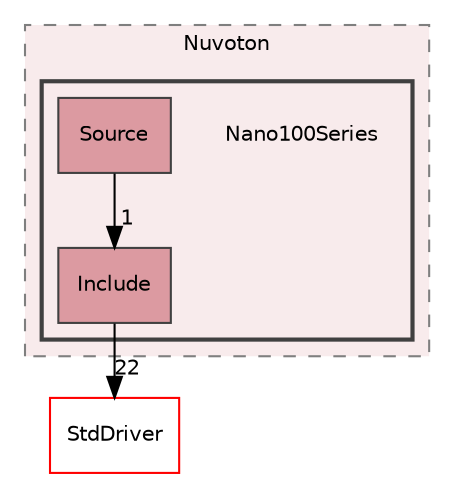 digraph "Device/Nuvoton/Nano100Series"
{
 // LATEX_PDF_SIZE
  edge [fontname="Helvetica",fontsize="10",labelfontname="Helvetica",labelfontsize="10"];
  node [fontname="Helvetica",fontsize="10",shape=record];
  compound=true
  subgraph clusterdir_dfa946205a9a0ffc7bda9b97689fa4ff {
    graph [ bgcolor="#f8ebec", pencolor="grey50", style="filled,dashed,", label="Nuvoton", fontname="Helvetica", fontsize="10", URL="dir_dfa946205a9a0ffc7bda9b97689fa4ff.html"]
  subgraph clusterdir_8901e4f9bfff2fe6a48972791184df48 {
    graph [ bgcolor="#f8ebec", pencolor="grey25", style="filled,bold,", label="", fontname="Helvetica", fontsize="10", URL="dir_8901e4f9bfff2fe6a48972791184df48.html"]
    dir_8901e4f9bfff2fe6a48972791184df48 [shape=plaintext, label="Nano100Series"];
  dir_36a53d4cfa3747a5de1ddcdc9890a6f3 [shape=box, label="Include", style="filled,", fillcolor="#dc9aa1", color="grey25", URL="dir_36a53d4cfa3747a5de1ddcdc9890a6f3.html"];
  dir_cbb9ae9dd4af0bbfda42b13addf4186c [shape=box, label="Source", style="filled,", fillcolor="#dc9aa1", color="grey25", URL="dir_cbb9ae9dd4af0bbfda42b13addf4186c.html"];
  }
  }
  dir_0d398eaf8b2db165a9197a6619ec9f0e [shape=box, label="StdDriver", style="", fillcolor="#f8ebec", color="red", URL="dir_0d398eaf8b2db165a9197a6619ec9f0e.html"];
  dir_36a53d4cfa3747a5de1ddcdc9890a6f3->dir_0d398eaf8b2db165a9197a6619ec9f0e [headlabel="22", labeldistance=1.5 headhref="dir_000004_000017.html"];
  dir_cbb9ae9dd4af0bbfda42b13addf4186c->dir_36a53d4cfa3747a5de1ddcdc9890a6f3 [headlabel="1", labeldistance=1.5 headhref="dir_000013_000004.html"];
}
